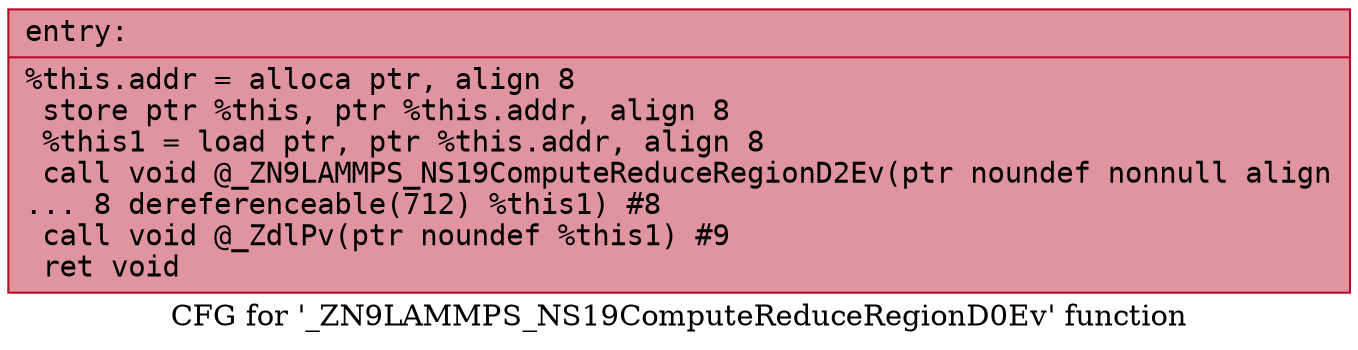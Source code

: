 digraph "CFG for '_ZN9LAMMPS_NS19ComputeReduceRegionD0Ev' function" {
	label="CFG for '_ZN9LAMMPS_NS19ComputeReduceRegionD0Ev' function";

	Node0x55c7079cea40 [shape=record,color="#b70d28ff", style=filled, fillcolor="#b70d2870" fontname="Courier",label="{entry:\l|  %this.addr = alloca ptr, align 8\l  store ptr %this, ptr %this.addr, align 8\l  %this1 = load ptr, ptr %this.addr, align 8\l  call void @_ZN9LAMMPS_NS19ComputeReduceRegionD2Ev(ptr noundef nonnull align\l... 8 dereferenceable(712) %this1) #8\l  call void @_ZdlPv(ptr noundef %this1) #9\l  ret void\l}"];
}
